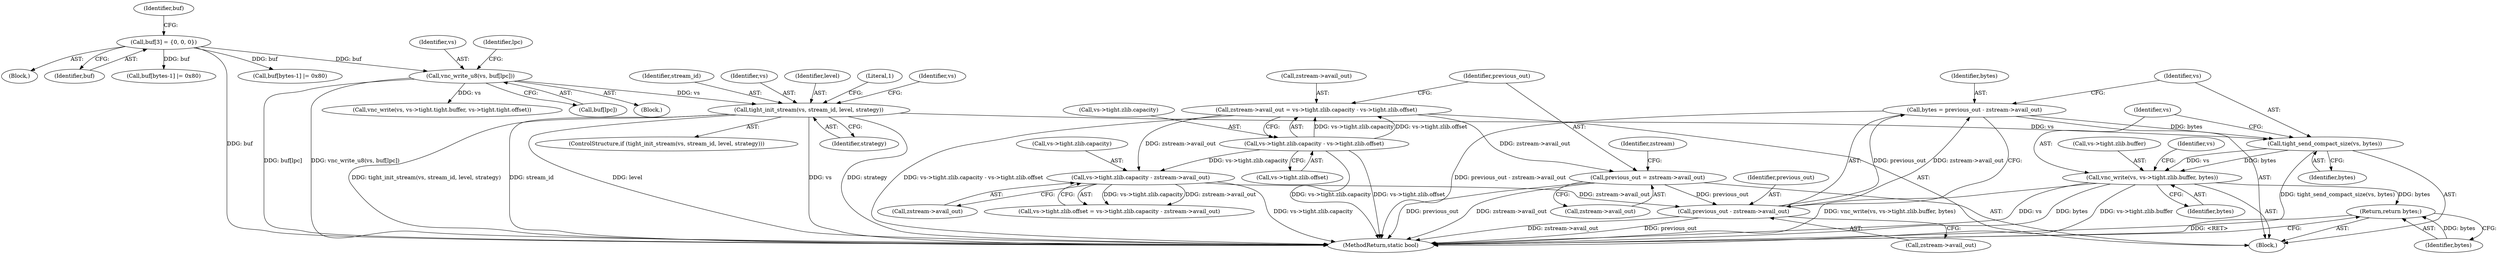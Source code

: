 digraph "0_qemu_9f64916da20eea67121d544698676295bbb105a7_0@API" {
"1000810" [label="(Call,vnc_write(vs, vs->tight.zlib.buffer, bytes))"];
"1000807" [label="(Call,tight_send_compact_size(vs, bytes))"];
"1000679" [label="(Call,tight_init_stream(vs, stream_id, level, strategy))"];
"1000637" [label="(Call,vnc_write_u8(vs, buf[lpc]))"];
"1000573" [label="(Call,buf[3] = {0, 0, 0})"];
"1000800" [label="(Call,bytes = previous_out - zstream->avail_out)"];
"1000802" [label="(Call,previous_out - zstream->avail_out)"];
"1000758" [label="(Call,previous_out = zstream->avail_out)"];
"1000739" [label="(Call,zstream->avail_out = vs->tight.zlib.capacity - vs->tight.zlib.offset)"];
"1000743" [label="(Call,vs->tight.zlib.capacity - vs->tight.zlib.offset)"];
"1000789" [label="(Call,vs->tight.zlib.capacity - zstream->avail_out)"];
"1000827" [label="(Return,return bytes;)"];
"1000642" [label="(Block,)"];
"1000739" [label="(Call,zstream->avail_out = vs->tight.zlib.capacity - vs->tight.zlib.offset)"];
"1000781" [label="(Call,vs->tight.zlib.offset = vs->tight.zlib.capacity - zstream->avail_out)"];
"1000812" [label="(Call,vs->tight.zlib.buffer)"];
"1000828" [label="(Identifier,bytes)"];
"1000808" [label="(Identifier,vs)"];
"1000678" [label="(ControlStructure,if (tight_init_stream(vs, stream_id, level, strategy)))"];
"1000743" [label="(Call,vs->tight.zlib.capacity - vs->tight.zlib.offset)"];
"1000681" [label="(Identifier,stream_id)"];
"1000758" [label="(Call,previous_out = zstream->avail_out)"];
"1000638" [label="(Identifier,vs)"];
"1000797" [label="(Call,zstream->avail_out)"];
"1000760" [label="(Call,zstream->avail_out)"];
"1000789" [label="(Call,vs->tight.zlib.capacity - zstream->avail_out)"];
"1000759" [label="(Identifier,previous_out)"];
"1000765" [label="(Identifier,zstream)"];
"1000807" [label="(Call,tight_send_compact_size(vs, bytes))"];
"1000683" [label="(Identifier,strategy)"];
"1000635" [label="(Identifier,lpc)"];
"1000639" [label="(Call,buf[lpc])"];
"1000790" [label="(Call,vs->tight.zlib.capacity)"];
"1000824" [label="(Identifier,vs)"];
"1000637" [label="(Call,vnc_write_u8(vs, buf[lpc]))"];
"1000803" [label="(Identifier,previous_out)"];
"1000811" [label="(Identifier,vs)"];
"1000680" [label="(Identifier,vs)"];
"1000804" [label="(Call,zstream->avail_out)"];
"1000744" [label="(Call,vs->tight.zlib.capacity)"];
"1000610" [label="(Call,buf[bytes-1] |= 0x80)"];
"1000800" [label="(Call,bytes = previous_out - zstream->avail_out)"];
"1000636" [label="(Block,)"];
"1000946" [label="(MethodReturn,static bool)"];
"1000751" [label="(Call,vs->tight.zlib.offset)"];
"1000588" [label="(Call,buf[bytes-1] |= 0x80)"];
"1000740" [label="(Call,zstream->avail_out)"];
"1000563" [label="(Block,)"];
"1000802" [label="(Call,previous_out - zstream->avail_out)"];
"1000810" [label="(Call,vnc_write(vs, vs->tight.zlib.buffer, bytes))"];
"1000682" [label="(Identifier,level)"];
"1000573" [label="(Call,buf[3] = {0, 0, 0})"];
"1000827" [label="(Return,return bytes;)"];
"1000679" [label="(Call,tight_init_stream(vs, stream_id, level, strategy))"];
"1000687" [label="(Literal,1)"];
"1000809" [label="(Identifier,bytes)"];
"1000577" [label="(Identifier,buf)"];
"1000819" [label="(Identifier,bytes)"];
"1000801" [label="(Identifier,bytes)"];
"1000692" [label="(Identifier,vs)"];
"1000574" [label="(Identifier,buf)"];
"1000660" [label="(Call,vnc_write(vs, vs->tight.tight.buffer, vs->tight.tight.offset))"];
"1000810" -> "1000642"  [label="AST: "];
"1000810" -> "1000819"  [label="CFG: "];
"1000811" -> "1000810"  [label="AST: "];
"1000812" -> "1000810"  [label="AST: "];
"1000819" -> "1000810"  [label="AST: "];
"1000824" -> "1000810"  [label="CFG: "];
"1000810" -> "1000946"  [label="DDG: vnc_write(vs, vs->tight.zlib.buffer, bytes)"];
"1000810" -> "1000946"  [label="DDG: vs"];
"1000810" -> "1000946"  [label="DDG: bytes"];
"1000810" -> "1000946"  [label="DDG: vs->tight.zlib.buffer"];
"1000807" -> "1000810"  [label="DDG: vs"];
"1000807" -> "1000810"  [label="DDG: bytes"];
"1000810" -> "1000827"  [label="DDG: bytes"];
"1000807" -> "1000642"  [label="AST: "];
"1000807" -> "1000809"  [label="CFG: "];
"1000808" -> "1000807"  [label="AST: "];
"1000809" -> "1000807"  [label="AST: "];
"1000811" -> "1000807"  [label="CFG: "];
"1000807" -> "1000946"  [label="DDG: tight_send_compact_size(vs, bytes)"];
"1000679" -> "1000807"  [label="DDG: vs"];
"1000800" -> "1000807"  [label="DDG: bytes"];
"1000679" -> "1000678"  [label="AST: "];
"1000679" -> "1000683"  [label="CFG: "];
"1000680" -> "1000679"  [label="AST: "];
"1000681" -> "1000679"  [label="AST: "];
"1000682" -> "1000679"  [label="AST: "];
"1000683" -> "1000679"  [label="AST: "];
"1000687" -> "1000679"  [label="CFG: "];
"1000692" -> "1000679"  [label="CFG: "];
"1000679" -> "1000946"  [label="DDG: stream_id"];
"1000679" -> "1000946"  [label="DDG: level"];
"1000679" -> "1000946"  [label="DDG: vs"];
"1000679" -> "1000946"  [label="DDG: strategy"];
"1000679" -> "1000946"  [label="DDG: tight_init_stream(vs, stream_id, level, strategy)"];
"1000637" -> "1000679"  [label="DDG: vs"];
"1000637" -> "1000636"  [label="AST: "];
"1000637" -> "1000639"  [label="CFG: "];
"1000638" -> "1000637"  [label="AST: "];
"1000639" -> "1000637"  [label="AST: "];
"1000635" -> "1000637"  [label="CFG: "];
"1000637" -> "1000946"  [label="DDG: buf[lpc]"];
"1000637" -> "1000946"  [label="DDG: vnc_write_u8(vs, buf[lpc])"];
"1000573" -> "1000637"  [label="DDG: buf"];
"1000637" -> "1000660"  [label="DDG: vs"];
"1000573" -> "1000563"  [label="AST: "];
"1000573" -> "1000574"  [label="CFG: "];
"1000574" -> "1000573"  [label="AST: "];
"1000577" -> "1000573"  [label="CFG: "];
"1000573" -> "1000946"  [label="DDG: buf"];
"1000573" -> "1000588"  [label="DDG: buf"];
"1000573" -> "1000610"  [label="DDG: buf"];
"1000800" -> "1000642"  [label="AST: "];
"1000800" -> "1000802"  [label="CFG: "];
"1000801" -> "1000800"  [label="AST: "];
"1000802" -> "1000800"  [label="AST: "];
"1000808" -> "1000800"  [label="CFG: "];
"1000800" -> "1000946"  [label="DDG: previous_out - zstream->avail_out"];
"1000802" -> "1000800"  [label="DDG: previous_out"];
"1000802" -> "1000800"  [label="DDG: zstream->avail_out"];
"1000802" -> "1000804"  [label="CFG: "];
"1000803" -> "1000802"  [label="AST: "];
"1000804" -> "1000802"  [label="AST: "];
"1000802" -> "1000946"  [label="DDG: previous_out"];
"1000802" -> "1000946"  [label="DDG: zstream->avail_out"];
"1000758" -> "1000802"  [label="DDG: previous_out"];
"1000789" -> "1000802"  [label="DDG: zstream->avail_out"];
"1000758" -> "1000642"  [label="AST: "];
"1000758" -> "1000760"  [label="CFG: "];
"1000759" -> "1000758"  [label="AST: "];
"1000760" -> "1000758"  [label="AST: "];
"1000765" -> "1000758"  [label="CFG: "];
"1000758" -> "1000946"  [label="DDG: zstream->avail_out"];
"1000758" -> "1000946"  [label="DDG: previous_out"];
"1000739" -> "1000758"  [label="DDG: zstream->avail_out"];
"1000739" -> "1000642"  [label="AST: "];
"1000739" -> "1000743"  [label="CFG: "];
"1000740" -> "1000739"  [label="AST: "];
"1000743" -> "1000739"  [label="AST: "];
"1000759" -> "1000739"  [label="CFG: "];
"1000739" -> "1000946"  [label="DDG: vs->tight.zlib.capacity - vs->tight.zlib.offset"];
"1000743" -> "1000739"  [label="DDG: vs->tight.zlib.capacity"];
"1000743" -> "1000739"  [label="DDG: vs->tight.zlib.offset"];
"1000739" -> "1000789"  [label="DDG: zstream->avail_out"];
"1000743" -> "1000751"  [label="CFG: "];
"1000744" -> "1000743"  [label="AST: "];
"1000751" -> "1000743"  [label="AST: "];
"1000743" -> "1000946"  [label="DDG: vs->tight.zlib.offset"];
"1000743" -> "1000946"  [label="DDG: vs->tight.zlib.capacity"];
"1000743" -> "1000789"  [label="DDG: vs->tight.zlib.capacity"];
"1000789" -> "1000781"  [label="AST: "];
"1000789" -> "1000797"  [label="CFG: "];
"1000790" -> "1000789"  [label="AST: "];
"1000797" -> "1000789"  [label="AST: "];
"1000781" -> "1000789"  [label="CFG: "];
"1000789" -> "1000946"  [label="DDG: vs->tight.zlib.capacity"];
"1000789" -> "1000781"  [label="DDG: vs->tight.zlib.capacity"];
"1000789" -> "1000781"  [label="DDG: zstream->avail_out"];
"1000827" -> "1000642"  [label="AST: "];
"1000827" -> "1000828"  [label="CFG: "];
"1000828" -> "1000827"  [label="AST: "];
"1000946" -> "1000827"  [label="CFG: "];
"1000827" -> "1000946"  [label="DDG: <RET>"];
"1000828" -> "1000827"  [label="DDG: bytes"];
}
